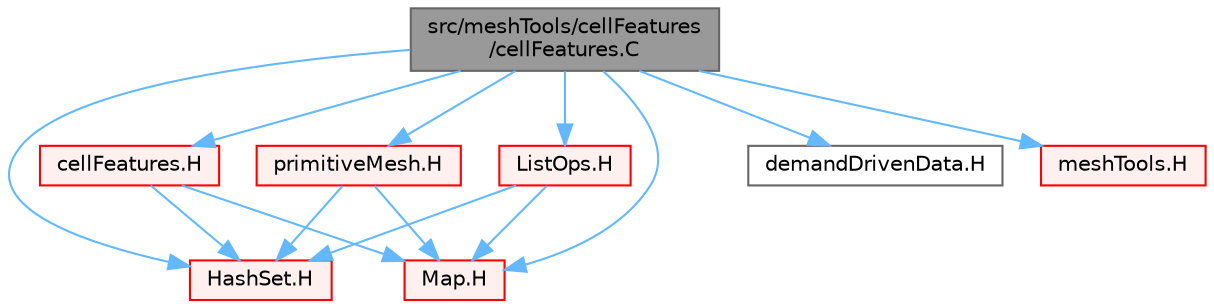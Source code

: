 digraph "src/meshTools/cellFeatures/cellFeatures.C"
{
 // LATEX_PDF_SIZE
  bgcolor="transparent";
  edge [fontname=Helvetica,fontsize=10,labelfontname=Helvetica,labelfontsize=10];
  node [fontname=Helvetica,fontsize=10,shape=box,height=0.2,width=0.4];
  Node1 [id="Node000001",label="src/meshTools/cellFeatures\l/cellFeatures.C",height=0.2,width=0.4,color="gray40", fillcolor="grey60", style="filled", fontcolor="black",tooltip=" "];
  Node1 -> Node2 [id="edge1_Node000001_Node000002",color="steelblue1",style="solid",tooltip=" "];
  Node2 [id="Node000002",label="cellFeatures.H",height=0.2,width=0.4,color="red", fillcolor="#FFF0F0", style="filled",URL="$cellFeatures_8H.html",tooltip=" "];
  Node2 -> Node156 [id="edge2_Node000002_Node000156",color="steelblue1",style="solid",tooltip=" "];
  Node156 [id="Node000156",label="HashSet.H",height=0.2,width=0.4,color="red", fillcolor="#FFF0F0", style="filled",URL="$HashSet_8H.html",tooltip=" "];
  Node2 -> Node157 [id="edge3_Node000002_Node000157",color="steelblue1",style="solid",tooltip=" "];
  Node157 [id="Node000157",label="Map.H",height=0.2,width=0.4,color="red", fillcolor="#FFF0F0", style="filled",URL="$Map_8H.html",tooltip=" "];
  Node1 -> Node215 [id="edge4_Node000001_Node000215",color="steelblue1",style="solid",tooltip=" "];
  Node215 [id="Node000215",label="primitiveMesh.H",height=0.2,width=0.4,color="red", fillcolor="#FFF0F0", style="filled",URL="$primitiveMesh_8H.html",tooltip=" "];
  Node215 -> Node156 [id="edge5_Node000215_Node000156",color="steelblue1",style="solid",tooltip=" "];
  Node215 -> Node157 [id="edge6_Node000215_Node000157",color="steelblue1",style="solid",tooltip=" "];
  Node1 -> Node156 [id="edge7_Node000001_Node000156",color="steelblue1",style="solid",tooltip=" "];
  Node1 -> Node157 [id="edge8_Node000001_Node000157",color="steelblue1",style="solid",tooltip=" "];
  Node1 -> Node236 [id="edge9_Node000001_Node000236",color="steelblue1",style="solid",tooltip=" "];
  Node236 [id="Node000236",label="demandDrivenData.H",height=0.2,width=0.4,color="grey40", fillcolor="white", style="filled",URL="$demandDrivenData_8H.html",tooltip="Template functions to aid in the implementation of demand driven data."];
  Node1 -> Node141 [id="edge10_Node000001_Node000141",color="steelblue1",style="solid",tooltip=" "];
  Node141 [id="Node000141",label="ListOps.H",height=0.2,width=0.4,color="red", fillcolor="#FFF0F0", style="filled",URL="$ListOps_8H.html",tooltip="Various functions to operate on Lists."];
  Node141 -> Node156 [id="edge11_Node000141_Node000156",color="steelblue1",style="solid",tooltip=" "];
  Node141 -> Node157 [id="edge12_Node000141_Node000157",color="steelblue1",style="solid",tooltip=" "];
  Node1 -> Node237 [id="edge13_Node000001_Node000237",color="steelblue1",style="solid",tooltip=" "];
  Node237 [id="Node000237",label="meshTools.H",height=0.2,width=0.4,color="red", fillcolor="#FFF0F0", style="filled",URL="$meshTools_8H.html",tooltip=" "];
}
